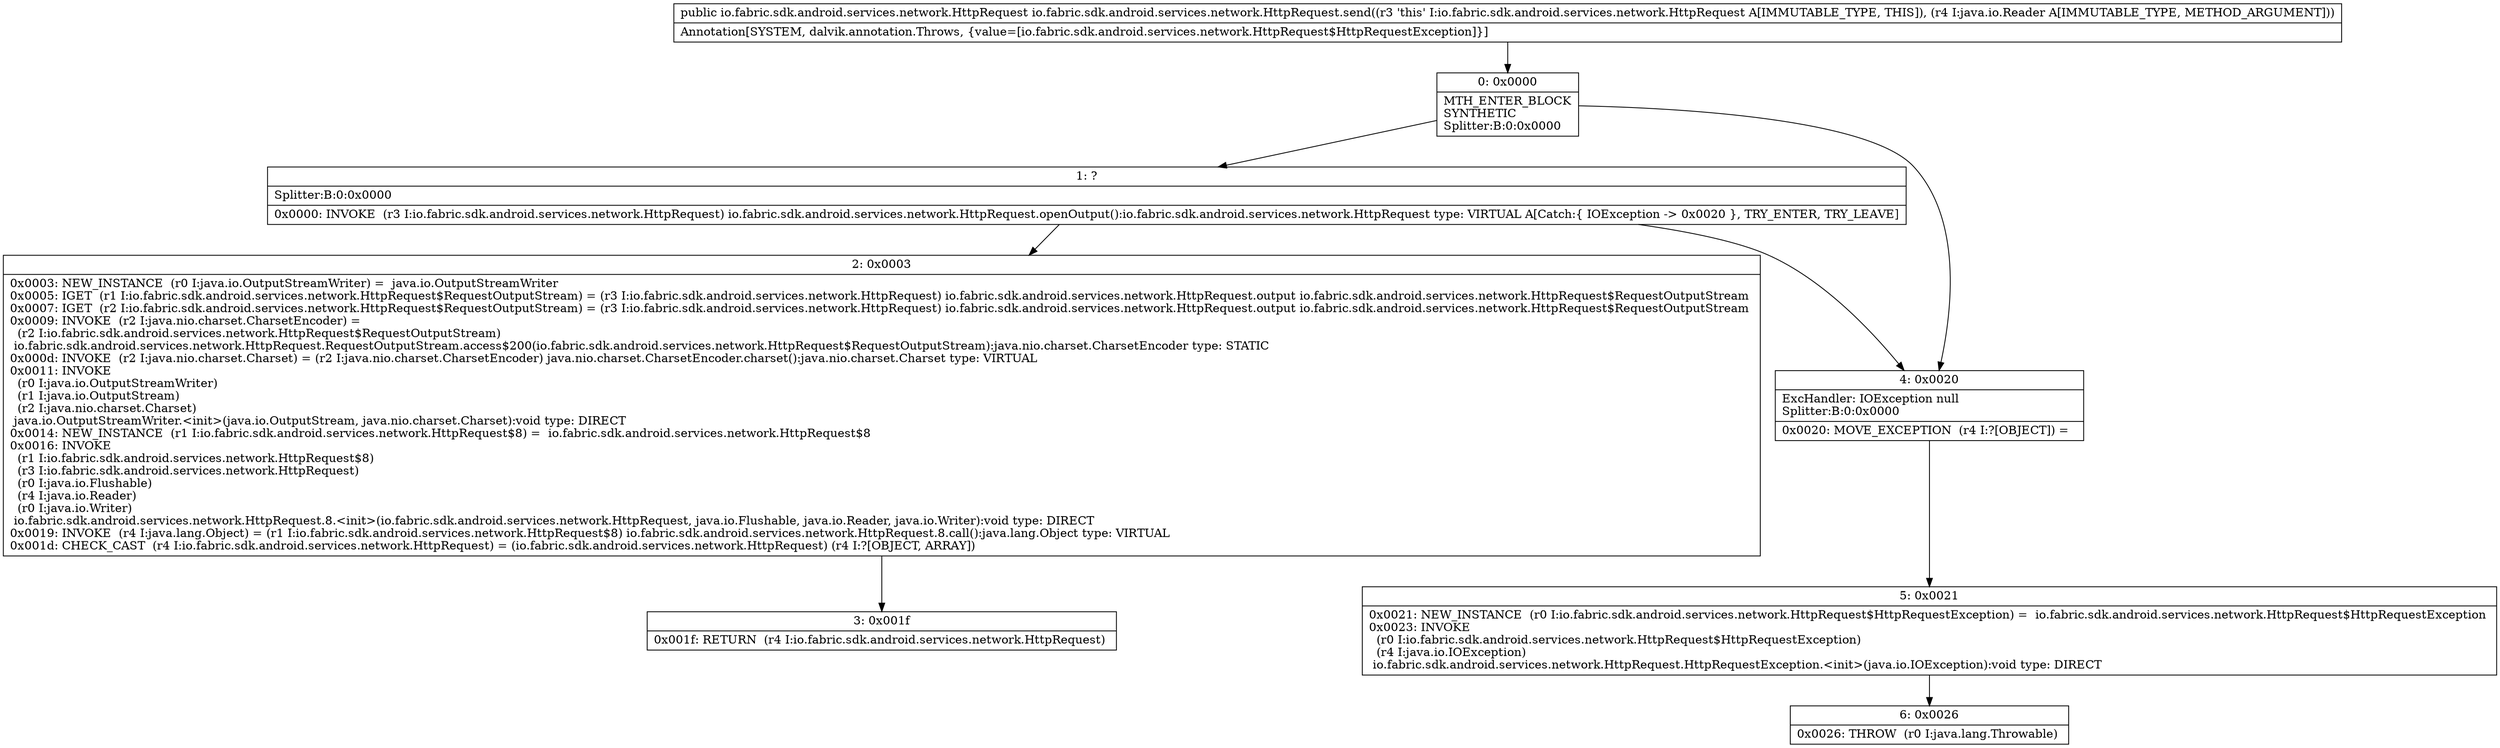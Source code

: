 digraph "CFG forio.fabric.sdk.android.services.network.HttpRequest.send(Ljava\/io\/Reader;)Lio\/fabric\/sdk\/android\/services\/network\/HttpRequest;" {
Node_0 [shape=record,label="{0\:\ 0x0000|MTH_ENTER_BLOCK\lSYNTHETIC\lSplitter:B:0:0x0000\l}"];
Node_1 [shape=record,label="{1\:\ ?|Splitter:B:0:0x0000\l|0x0000: INVOKE  (r3 I:io.fabric.sdk.android.services.network.HttpRequest) io.fabric.sdk.android.services.network.HttpRequest.openOutput():io.fabric.sdk.android.services.network.HttpRequest type: VIRTUAL A[Catch:\{ IOException \-\> 0x0020 \}, TRY_ENTER, TRY_LEAVE]\l}"];
Node_2 [shape=record,label="{2\:\ 0x0003|0x0003: NEW_INSTANCE  (r0 I:java.io.OutputStreamWriter) =  java.io.OutputStreamWriter \l0x0005: IGET  (r1 I:io.fabric.sdk.android.services.network.HttpRequest$RequestOutputStream) = (r3 I:io.fabric.sdk.android.services.network.HttpRequest) io.fabric.sdk.android.services.network.HttpRequest.output io.fabric.sdk.android.services.network.HttpRequest$RequestOutputStream \l0x0007: IGET  (r2 I:io.fabric.sdk.android.services.network.HttpRequest$RequestOutputStream) = (r3 I:io.fabric.sdk.android.services.network.HttpRequest) io.fabric.sdk.android.services.network.HttpRequest.output io.fabric.sdk.android.services.network.HttpRequest$RequestOutputStream \l0x0009: INVOKE  (r2 I:java.nio.charset.CharsetEncoder) = \l  (r2 I:io.fabric.sdk.android.services.network.HttpRequest$RequestOutputStream)\l io.fabric.sdk.android.services.network.HttpRequest.RequestOutputStream.access$200(io.fabric.sdk.android.services.network.HttpRequest$RequestOutputStream):java.nio.charset.CharsetEncoder type: STATIC \l0x000d: INVOKE  (r2 I:java.nio.charset.Charset) = (r2 I:java.nio.charset.CharsetEncoder) java.nio.charset.CharsetEncoder.charset():java.nio.charset.Charset type: VIRTUAL \l0x0011: INVOKE  \l  (r0 I:java.io.OutputStreamWriter)\l  (r1 I:java.io.OutputStream)\l  (r2 I:java.nio.charset.Charset)\l java.io.OutputStreamWriter.\<init\>(java.io.OutputStream, java.nio.charset.Charset):void type: DIRECT \l0x0014: NEW_INSTANCE  (r1 I:io.fabric.sdk.android.services.network.HttpRequest$8) =  io.fabric.sdk.android.services.network.HttpRequest$8 \l0x0016: INVOKE  \l  (r1 I:io.fabric.sdk.android.services.network.HttpRequest$8)\l  (r3 I:io.fabric.sdk.android.services.network.HttpRequest)\l  (r0 I:java.io.Flushable)\l  (r4 I:java.io.Reader)\l  (r0 I:java.io.Writer)\l io.fabric.sdk.android.services.network.HttpRequest.8.\<init\>(io.fabric.sdk.android.services.network.HttpRequest, java.io.Flushable, java.io.Reader, java.io.Writer):void type: DIRECT \l0x0019: INVOKE  (r4 I:java.lang.Object) = (r1 I:io.fabric.sdk.android.services.network.HttpRequest$8) io.fabric.sdk.android.services.network.HttpRequest.8.call():java.lang.Object type: VIRTUAL \l0x001d: CHECK_CAST  (r4 I:io.fabric.sdk.android.services.network.HttpRequest) = (io.fabric.sdk.android.services.network.HttpRequest) (r4 I:?[OBJECT, ARRAY]) \l}"];
Node_3 [shape=record,label="{3\:\ 0x001f|0x001f: RETURN  (r4 I:io.fabric.sdk.android.services.network.HttpRequest) \l}"];
Node_4 [shape=record,label="{4\:\ 0x0020|ExcHandler: IOException null\lSplitter:B:0:0x0000\l|0x0020: MOVE_EXCEPTION  (r4 I:?[OBJECT]) =  \l}"];
Node_5 [shape=record,label="{5\:\ 0x0021|0x0021: NEW_INSTANCE  (r0 I:io.fabric.sdk.android.services.network.HttpRequest$HttpRequestException) =  io.fabric.sdk.android.services.network.HttpRequest$HttpRequestException \l0x0023: INVOKE  \l  (r0 I:io.fabric.sdk.android.services.network.HttpRequest$HttpRequestException)\l  (r4 I:java.io.IOException)\l io.fabric.sdk.android.services.network.HttpRequest.HttpRequestException.\<init\>(java.io.IOException):void type: DIRECT \l}"];
Node_6 [shape=record,label="{6\:\ 0x0026|0x0026: THROW  (r0 I:java.lang.Throwable) \l}"];
MethodNode[shape=record,label="{public io.fabric.sdk.android.services.network.HttpRequest io.fabric.sdk.android.services.network.HttpRequest.send((r3 'this' I:io.fabric.sdk.android.services.network.HttpRequest A[IMMUTABLE_TYPE, THIS]), (r4 I:java.io.Reader A[IMMUTABLE_TYPE, METHOD_ARGUMENT]))  | Annotation[SYSTEM, dalvik.annotation.Throws, \{value=[io.fabric.sdk.android.services.network.HttpRequest$HttpRequestException]\}]\l}"];
MethodNode -> Node_0;
Node_0 -> Node_1;
Node_0 -> Node_4;
Node_1 -> Node_2;
Node_1 -> Node_4;
Node_2 -> Node_3;
Node_4 -> Node_5;
Node_5 -> Node_6;
}

